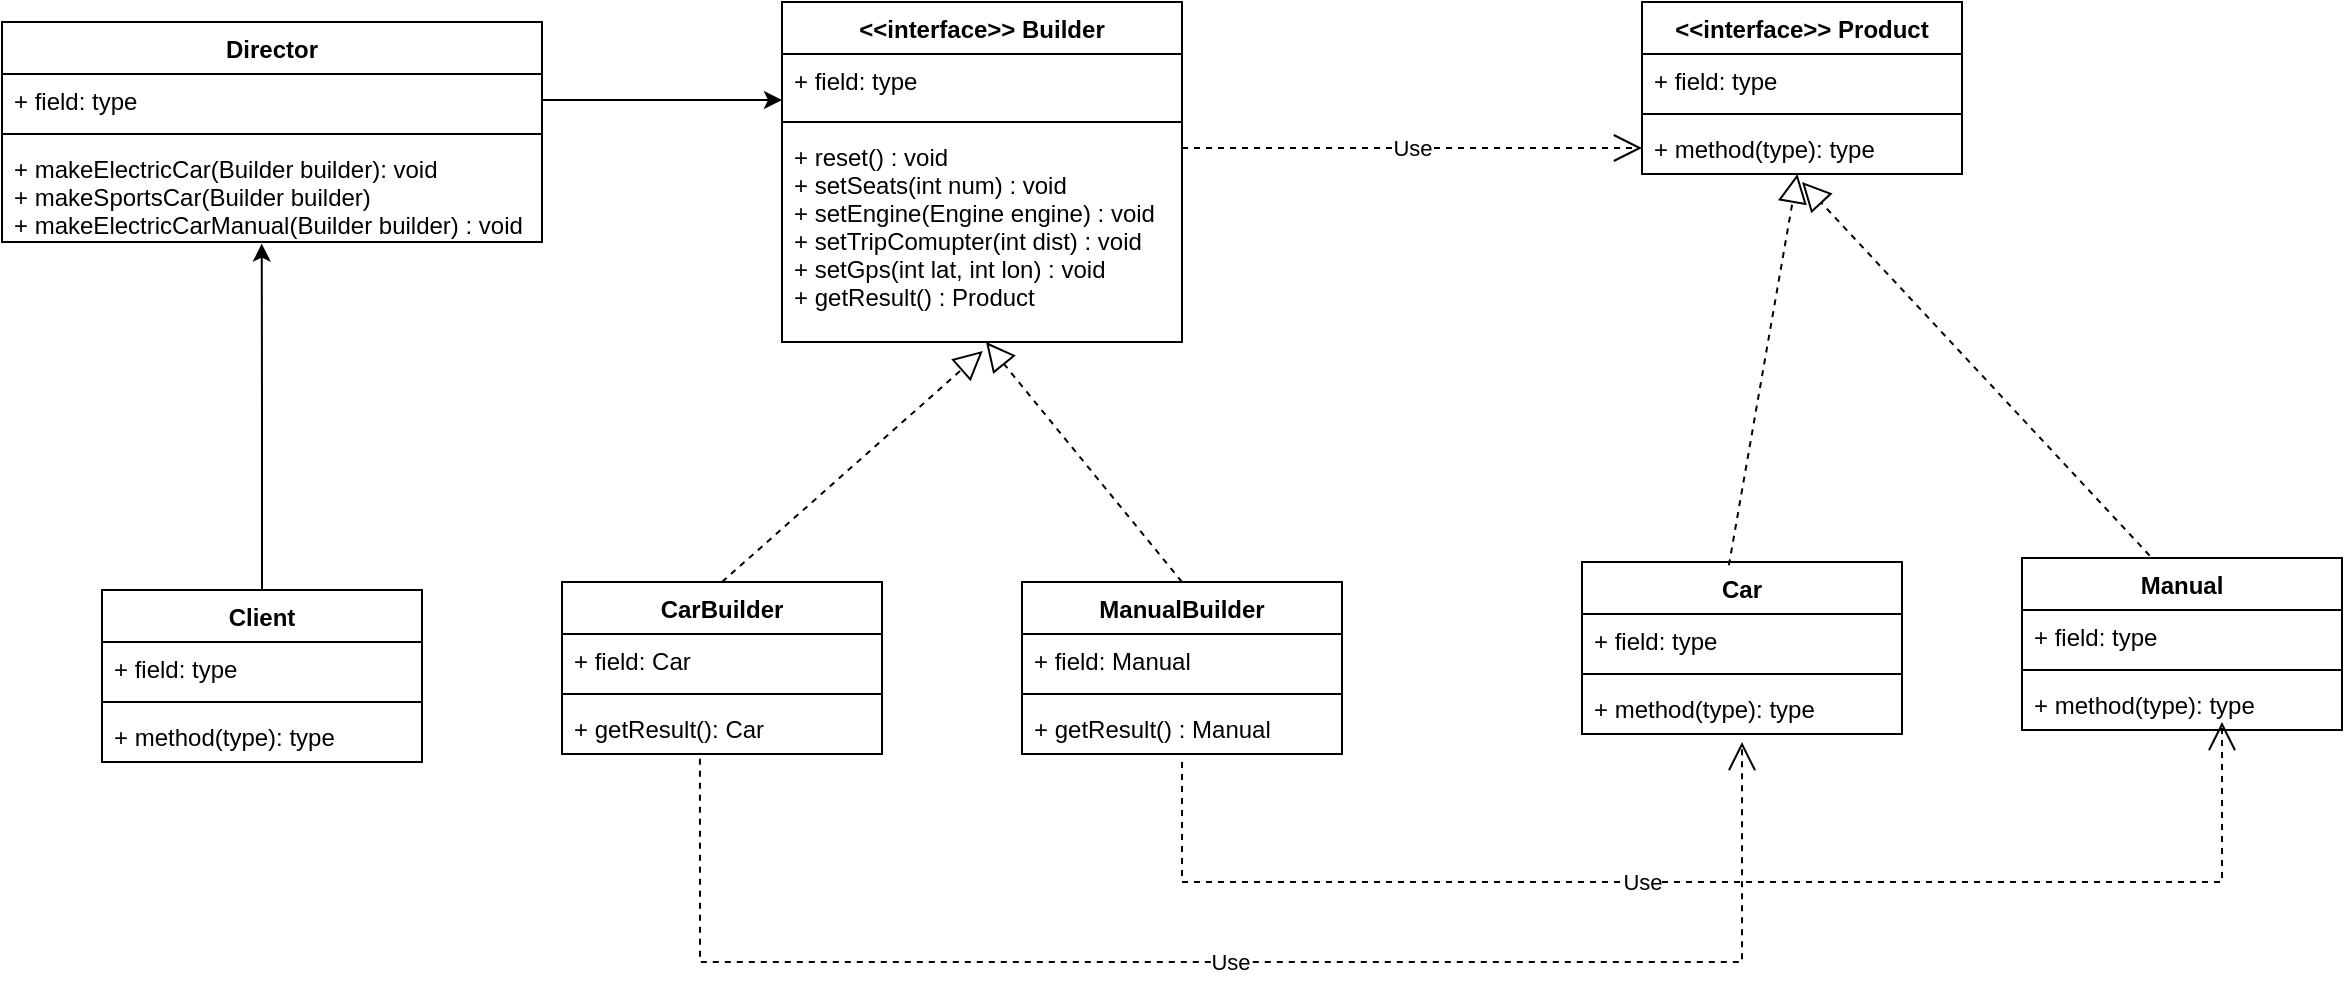 <mxfile version="19.0.3" type="device"><diagram id="C5RBs43oDa-KdzZeNtuy" name="Page-1"><mxGraphModel dx="2105" dy="641" grid="1" gridSize="10" guides="1" tooltips="1" connect="1" arrows="1" fold="1" page="1" pageScale="1" pageWidth="827" pageHeight="1169" math="0" shadow="0"><root><mxCell id="WIyWlLk6GJQsqaUBKTNV-0"/><mxCell id="WIyWlLk6GJQsqaUBKTNV-1" parent="WIyWlLk6GJQsqaUBKTNV-0"/><mxCell id="KogPN13MkNXSIKQ_1ZFv-3" value="CarBuilder" style="swimlane;fontStyle=1;align=center;verticalAlign=top;childLayout=stackLayout;horizontal=1;startSize=26;horizontalStack=0;resizeParent=1;resizeParentMax=0;resizeLast=0;collapsible=1;marginBottom=0;" vertex="1" parent="WIyWlLk6GJQsqaUBKTNV-1"><mxGeometry x="-510" y="370" width="160" height="86" as="geometry"><mxRectangle x="40" y="270" width="90" height="26" as="alternateBounds"/></mxGeometry></mxCell><mxCell id="KogPN13MkNXSIKQ_1ZFv-4" value="+ field: Car" style="text;strokeColor=none;fillColor=none;align=left;verticalAlign=top;spacingLeft=4;spacingRight=4;overflow=hidden;rotatable=0;points=[[0,0.5],[1,0.5]];portConstraint=eastwest;" vertex="1" parent="KogPN13MkNXSIKQ_1ZFv-3"><mxGeometry y="26" width="160" height="26" as="geometry"/></mxCell><mxCell id="KogPN13MkNXSIKQ_1ZFv-5" value="" style="line;strokeWidth=1;fillColor=none;align=left;verticalAlign=middle;spacingTop=-1;spacingLeft=3;spacingRight=3;rotatable=0;labelPosition=right;points=[];portConstraint=eastwest;" vertex="1" parent="KogPN13MkNXSIKQ_1ZFv-3"><mxGeometry y="52" width="160" height="8" as="geometry"/></mxCell><mxCell id="KogPN13MkNXSIKQ_1ZFv-6" value="+ getResult(): Car" style="text;strokeColor=none;fillColor=none;align=left;verticalAlign=top;spacingLeft=4;spacingRight=4;overflow=hidden;rotatable=0;points=[[0,0.5],[1,0.5]];portConstraint=eastwest;" vertex="1" parent="KogPN13MkNXSIKQ_1ZFv-3"><mxGeometry y="60" width="160" height="26" as="geometry"/></mxCell><mxCell id="KogPN13MkNXSIKQ_1ZFv-7" value="ManualBuilder" style="swimlane;fontStyle=1;align=center;verticalAlign=top;childLayout=stackLayout;horizontal=1;startSize=26;horizontalStack=0;resizeParent=1;resizeParentMax=0;resizeLast=0;collapsible=1;marginBottom=0;" vertex="1" parent="WIyWlLk6GJQsqaUBKTNV-1"><mxGeometry x="-280" y="370" width="160" height="86" as="geometry"/></mxCell><mxCell id="KogPN13MkNXSIKQ_1ZFv-8" value="+ field: Manual" style="text;strokeColor=none;fillColor=none;align=left;verticalAlign=top;spacingLeft=4;spacingRight=4;overflow=hidden;rotatable=0;points=[[0,0.5],[1,0.5]];portConstraint=eastwest;" vertex="1" parent="KogPN13MkNXSIKQ_1ZFv-7"><mxGeometry y="26" width="160" height="26" as="geometry"/></mxCell><mxCell id="KogPN13MkNXSIKQ_1ZFv-9" value="" style="line;strokeWidth=1;fillColor=none;align=left;verticalAlign=middle;spacingTop=-1;spacingLeft=3;spacingRight=3;rotatable=0;labelPosition=right;points=[];portConstraint=eastwest;" vertex="1" parent="KogPN13MkNXSIKQ_1ZFv-7"><mxGeometry y="52" width="160" height="8" as="geometry"/></mxCell><mxCell id="KogPN13MkNXSIKQ_1ZFv-10" value="+ getResult() : Manual" style="text;strokeColor=none;fillColor=none;align=left;verticalAlign=top;spacingLeft=4;spacingRight=4;overflow=hidden;rotatable=0;points=[[0,0.5],[1,0.5]];portConstraint=eastwest;" vertex="1" parent="KogPN13MkNXSIKQ_1ZFv-7"><mxGeometry y="60" width="160" height="26" as="geometry"/></mxCell><mxCell id="KogPN13MkNXSIKQ_1ZFv-13" value="&lt;&lt;interface&gt;&gt; Builder" style="swimlane;fontStyle=1;align=center;verticalAlign=top;childLayout=stackLayout;horizontal=1;startSize=26;horizontalStack=0;resizeParent=1;resizeParentMax=0;resizeLast=0;collapsible=1;marginBottom=0;" vertex="1" parent="WIyWlLk6GJQsqaUBKTNV-1"><mxGeometry x="-400" y="80" width="200" height="170" as="geometry"/></mxCell><mxCell id="KogPN13MkNXSIKQ_1ZFv-14" value="+ field: type" style="text;strokeColor=none;fillColor=none;align=left;verticalAlign=top;spacingLeft=4;spacingRight=4;overflow=hidden;rotatable=0;points=[[0,0.5],[1,0.5]];portConstraint=eastwest;" vertex="1" parent="KogPN13MkNXSIKQ_1ZFv-13"><mxGeometry y="26" width="200" height="30" as="geometry"/></mxCell><mxCell id="KogPN13MkNXSIKQ_1ZFv-15" value="" style="line;strokeWidth=1;fillColor=none;align=left;verticalAlign=middle;spacingTop=-1;spacingLeft=3;spacingRight=3;rotatable=0;labelPosition=right;points=[];portConstraint=eastwest;" vertex="1" parent="KogPN13MkNXSIKQ_1ZFv-13"><mxGeometry y="56" width="200" height="8" as="geometry"/></mxCell><mxCell id="KogPN13MkNXSIKQ_1ZFv-16" value="+ reset() : void &#10;+ setSeats(int num) : void &#10;+ setEngine(Engine engine) : void&#10;+ setTripComupter(int dist) : void&#10;+ setGps(int lat, int lon) : void&#10;+ getResult() : Product" style="text;strokeColor=none;fillColor=none;align=left;verticalAlign=top;spacingLeft=4;spacingRight=4;overflow=hidden;rotatable=0;points=[[0,0.5],[1,0.5]];portConstraint=eastwest;" vertex="1" parent="KogPN13MkNXSIKQ_1ZFv-13"><mxGeometry y="64" width="200" height="106" as="geometry"/></mxCell><mxCell id="KogPN13MkNXSIKQ_1ZFv-17" value="" style="endArrow=block;dashed=1;endFill=0;endSize=12;html=1;rounded=0;entryX=0.502;entryY=1.042;entryDx=0;entryDy=0;entryPerimeter=0;exitX=0.5;exitY=0;exitDx=0;exitDy=0;" edge="1" parent="WIyWlLk6GJQsqaUBKTNV-1" source="KogPN13MkNXSIKQ_1ZFv-3" target="KogPN13MkNXSIKQ_1ZFv-16"><mxGeometry width="160" relative="1" as="geometry"><mxPoint x="-420" y="350" as="sourcePoint"/><mxPoint x="-260" y="350" as="targetPoint"/></mxGeometry></mxCell><mxCell id="KogPN13MkNXSIKQ_1ZFv-18" value="" style="endArrow=block;dashed=1;endFill=0;endSize=12;html=1;rounded=0;entryX=0.41;entryY=1.042;entryDx=0;entryDy=0;entryPerimeter=0;exitX=0.5;exitY=0;exitDx=0;exitDy=0;" edge="1" parent="WIyWlLk6GJQsqaUBKTNV-1" source="KogPN13MkNXSIKQ_1ZFv-7"><mxGeometry width="160" relative="1" as="geometry"><mxPoint x="-420" y="365.55" as="sourcePoint"/><mxPoint x="-298" y="250.002" as="targetPoint"/></mxGeometry></mxCell><mxCell id="KogPN13MkNXSIKQ_1ZFv-19" value="Director" style="swimlane;fontStyle=1;align=center;verticalAlign=top;childLayout=stackLayout;horizontal=1;startSize=26;horizontalStack=0;resizeParent=1;resizeParentMax=0;resizeLast=0;collapsible=1;marginBottom=0;" vertex="1" parent="WIyWlLk6GJQsqaUBKTNV-1"><mxGeometry x="-790" y="90" width="270" height="110" as="geometry"/></mxCell><mxCell id="KogPN13MkNXSIKQ_1ZFv-20" value="+ field: type" style="text;strokeColor=none;fillColor=none;align=left;verticalAlign=top;spacingLeft=4;spacingRight=4;overflow=hidden;rotatable=0;points=[[0,0.5],[1,0.5]];portConstraint=eastwest;" vertex="1" parent="KogPN13MkNXSIKQ_1ZFv-19"><mxGeometry y="26" width="270" height="26" as="geometry"/></mxCell><mxCell id="KogPN13MkNXSIKQ_1ZFv-21" value="" style="line;strokeWidth=1;fillColor=none;align=left;verticalAlign=middle;spacingTop=-1;spacingLeft=3;spacingRight=3;rotatable=0;labelPosition=right;points=[];portConstraint=eastwest;" vertex="1" parent="KogPN13MkNXSIKQ_1ZFv-19"><mxGeometry y="52" width="270" height="8" as="geometry"/></mxCell><mxCell id="KogPN13MkNXSIKQ_1ZFv-22" value="+ makeElectricCar(Builder builder): void&#10;+ makeSportsCar(Builder builder)&#10;+ makeElectricCarManual(Builder builder) : void " style="text;strokeColor=none;fillColor=none;align=left;verticalAlign=top;spacingLeft=4;spacingRight=4;overflow=hidden;rotatable=0;points=[[0,0.5],[1,0.5]];portConstraint=eastwest;" vertex="1" parent="KogPN13MkNXSIKQ_1ZFv-19"><mxGeometry y="60" width="270" height="50" as="geometry"/></mxCell><mxCell id="KogPN13MkNXSIKQ_1ZFv-44" style="edgeStyle=orthogonalEdgeStyle;rounded=0;orthogonalLoop=1;jettySize=auto;html=1;entryX=0.481;entryY=1.016;entryDx=0;entryDy=0;entryPerimeter=0;" edge="1" parent="WIyWlLk6GJQsqaUBKTNV-1" source="KogPN13MkNXSIKQ_1ZFv-23" target="KogPN13MkNXSIKQ_1ZFv-22"><mxGeometry relative="1" as="geometry"><mxPoint x="-660" y="220" as="targetPoint"/></mxGeometry></mxCell><mxCell id="KogPN13MkNXSIKQ_1ZFv-23" value="Client" style="swimlane;fontStyle=1;align=center;verticalAlign=top;childLayout=stackLayout;horizontal=1;startSize=26;horizontalStack=0;resizeParent=1;resizeParentMax=0;resizeLast=0;collapsible=1;marginBottom=0;" vertex="1" parent="WIyWlLk6GJQsqaUBKTNV-1"><mxGeometry x="-740" y="374" width="160" height="86" as="geometry"/></mxCell><mxCell id="KogPN13MkNXSIKQ_1ZFv-24" value="+ field: type" style="text;strokeColor=none;fillColor=none;align=left;verticalAlign=top;spacingLeft=4;spacingRight=4;overflow=hidden;rotatable=0;points=[[0,0.5],[1,0.5]];portConstraint=eastwest;" vertex="1" parent="KogPN13MkNXSIKQ_1ZFv-23"><mxGeometry y="26" width="160" height="26" as="geometry"/></mxCell><mxCell id="KogPN13MkNXSIKQ_1ZFv-25" value="" style="line;strokeWidth=1;fillColor=none;align=left;verticalAlign=middle;spacingTop=-1;spacingLeft=3;spacingRight=3;rotatable=0;labelPosition=right;points=[];portConstraint=eastwest;" vertex="1" parent="KogPN13MkNXSIKQ_1ZFv-23"><mxGeometry y="52" width="160" height="8" as="geometry"/></mxCell><mxCell id="KogPN13MkNXSIKQ_1ZFv-26" value="+ method(type): type" style="text;strokeColor=none;fillColor=none;align=left;verticalAlign=top;spacingLeft=4;spacingRight=4;overflow=hidden;rotatable=0;points=[[0,0.5],[1,0.5]];portConstraint=eastwest;" vertex="1" parent="KogPN13MkNXSIKQ_1ZFv-23"><mxGeometry y="60" width="160" height="26" as="geometry"/></mxCell><mxCell id="KogPN13MkNXSIKQ_1ZFv-27" value="&lt;&lt;interface&gt;&gt; Product" style="swimlane;fontStyle=1;align=center;verticalAlign=top;childLayout=stackLayout;horizontal=1;startSize=26;horizontalStack=0;resizeParent=1;resizeParentMax=0;resizeLast=0;collapsible=1;marginBottom=0;" vertex="1" parent="WIyWlLk6GJQsqaUBKTNV-1"><mxGeometry x="30" y="80" width="160" height="86" as="geometry"/></mxCell><mxCell id="KogPN13MkNXSIKQ_1ZFv-28" value="+ field: type" style="text;strokeColor=none;fillColor=none;align=left;verticalAlign=top;spacingLeft=4;spacingRight=4;overflow=hidden;rotatable=0;points=[[0,0.5],[1,0.5]];portConstraint=eastwest;" vertex="1" parent="KogPN13MkNXSIKQ_1ZFv-27"><mxGeometry y="26" width="160" height="26" as="geometry"/></mxCell><mxCell id="KogPN13MkNXSIKQ_1ZFv-29" value="" style="line;strokeWidth=1;fillColor=none;align=left;verticalAlign=middle;spacingTop=-1;spacingLeft=3;spacingRight=3;rotatable=0;labelPosition=right;points=[];portConstraint=eastwest;" vertex="1" parent="KogPN13MkNXSIKQ_1ZFv-27"><mxGeometry y="52" width="160" height="8" as="geometry"/></mxCell><mxCell id="KogPN13MkNXSIKQ_1ZFv-30" value="+ method(type): type" style="text;strokeColor=none;fillColor=none;align=left;verticalAlign=top;spacingLeft=4;spacingRight=4;overflow=hidden;rotatable=0;points=[[0,0.5],[1,0.5]];portConstraint=eastwest;" vertex="1" parent="KogPN13MkNXSIKQ_1ZFv-27"><mxGeometry y="60" width="160" height="26" as="geometry"/></mxCell><mxCell id="KogPN13MkNXSIKQ_1ZFv-31" value="Car" style="swimlane;fontStyle=1;align=center;verticalAlign=top;childLayout=stackLayout;horizontal=1;startSize=26;horizontalStack=0;resizeParent=1;resizeParentMax=0;resizeLast=0;collapsible=1;marginBottom=0;" vertex="1" parent="WIyWlLk6GJQsqaUBKTNV-1"><mxGeometry y="360" width="160" height="86" as="geometry"/></mxCell><mxCell id="KogPN13MkNXSIKQ_1ZFv-32" value="+ field: type" style="text;strokeColor=none;fillColor=none;align=left;verticalAlign=top;spacingLeft=4;spacingRight=4;overflow=hidden;rotatable=0;points=[[0,0.5],[1,0.5]];portConstraint=eastwest;" vertex="1" parent="KogPN13MkNXSIKQ_1ZFv-31"><mxGeometry y="26" width="160" height="26" as="geometry"/></mxCell><mxCell id="KogPN13MkNXSIKQ_1ZFv-33" value="" style="line;strokeWidth=1;fillColor=none;align=left;verticalAlign=middle;spacingTop=-1;spacingLeft=3;spacingRight=3;rotatable=0;labelPosition=right;points=[];portConstraint=eastwest;" vertex="1" parent="KogPN13MkNXSIKQ_1ZFv-31"><mxGeometry y="52" width="160" height="8" as="geometry"/></mxCell><mxCell id="KogPN13MkNXSIKQ_1ZFv-34" value="+ method(type): type" style="text;strokeColor=none;fillColor=none;align=left;verticalAlign=top;spacingLeft=4;spacingRight=4;overflow=hidden;rotatable=0;points=[[0,0.5],[1,0.5]];portConstraint=eastwest;" vertex="1" parent="KogPN13MkNXSIKQ_1ZFv-31"><mxGeometry y="60" width="160" height="26" as="geometry"/></mxCell><mxCell id="KogPN13MkNXSIKQ_1ZFv-35" value="Manual" style="swimlane;fontStyle=1;align=center;verticalAlign=top;childLayout=stackLayout;horizontal=1;startSize=26;horizontalStack=0;resizeParent=1;resizeParentMax=0;resizeLast=0;collapsible=1;marginBottom=0;" vertex="1" parent="WIyWlLk6GJQsqaUBKTNV-1"><mxGeometry x="220" y="358" width="160" height="86" as="geometry"/></mxCell><mxCell id="KogPN13MkNXSIKQ_1ZFv-36" value="+ field: type" style="text;strokeColor=none;fillColor=none;align=left;verticalAlign=top;spacingLeft=4;spacingRight=4;overflow=hidden;rotatable=0;points=[[0,0.5],[1,0.5]];portConstraint=eastwest;" vertex="1" parent="KogPN13MkNXSIKQ_1ZFv-35"><mxGeometry y="26" width="160" height="26" as="geometry"/></mxCell><mxCell id="KogPN13MkNXSIKQ_1ZFv-37" value="" style="line;strokeWidth=1;fillColor=none;align=left;verticalAlign=middle;spacingTop=-1;spacingLeft=3;spacingRight=3;rotatable=0;labelPosition=right;points=[];portConstraint=eastwest;" vertex="1" parent="KogPN13MkNXSIKQ_1ZFv-35"><mxGeometry y="52" width="160" height="8" as="geometry"/></mxCell><mxCell id="KogPN13MkNXSIKQ_1ZFv-38" value="+ method(type): type" style="text;strokeColor=none;fillColor=none;align=left;verticalAlign=top;spacingLeft=4;spacingRight=4;overflow=hidden;rotatable=0;points=[[0,0.5],[1,0.5]];portConstraint=eastwest;" vertex="1" parent="KogPN13MkNXSIKQ_1ZFv-35"><mxGeometry y="60" width="160" height="26" as="geometry"/></mxCell><mxCell id="KogPN13MkNXSIKQ_1ZFv-39" value="" style="endArrow=block;dashed=1;endFill=0;endSize=12;html=1;rounded=0;exitX=0.459;exitY=0.019;exitDx=0;exitDy=0;exitPerimeter=0;" edge="1" parent="WIyWlLk6GJQsqaUBKTNV-1" source="KogPN13MkNXSIKQ_1ZFv-31" target="KogPN13MkNXSIKQ_1ZFv-30"><mxGeometry width="160" relative="1" as="geometry"><mxPoint x="40" y="270" as="sourcePoint"/><mxPoint x="200" y="270" as="targetPoint"/></mxGeometry></mxCell><mxCell id="KogPN13MkNXSIKQ_1ZFv-40" value="" style="endArrow=block;dashed=1;endFill=0;endSize=12;html=1;rounded=0;exitX=0.399;exitY=-0.014;exitDx=0;exitDy=0;exitPerimeter=0;" edge="1" parent="WIyWlLk6GJQsqaUBKTNV-1" source="KogPN13MkNXSIKQ_1ZFv-35"><mxGeometry width="160" relative="1" as="geometry"><mxPoint x="83.44" y="371.634" as="sourcePoint"/><mxPoint x="110" y="170" as="targetPoint"/></mxGeometry></mxCell><mxCell id="KogPN13MkNXSIKQ_1ZFv-41" value="Use" style="endArrow=open;endSize=12;dashed=1;html=1;rounded=0;exitX=0.431;exitY=1.092;exitDx=0;exitDy=0;exitPerimeter=0;" edge="1" parent="WIyWlLk6GJQsqaUBKTNV-1" source="KogPN13MkNXSIKQ_1ZFv-6"><mxGeometry width="160" relative="1" as="geometry"><mxPoint x="-440" y="520" as="sourcePoint"/><mxPoint x="80" y="450" as="targetPoint"/><Array as="points"><mxPoint x="-441" y="560"/><mxPoint x="80" y="560"/></Array></mxGeometry></mxCell><mxCell id="KogPN13MkNXSIKQ_1ZFv-42" value="Use" style="endArrow=open;endSize=12;dashed=1;html=1;rounded=0;entryX=0.625;entryY=0.846;entryDx=0;entryDy=0;entryPerimeter=0;" edge="1" parent="WIyWlLk6GJQsqaUBKTNV-1" target="KogPN13MkNXSIKQ_1ZFv-38"><mxGeometry x="-0.121" width="160" relative="1" as="geometry"><mxPoint x="-200" y="460" as="sourcePoint"/><mxPoint x="290" y="480" as="targetPoint"/><Array as="points"><mxPoint x="-200" y="520"/><mxPoint x="320" y="520"/></Array><mxPoint as="offset"/></mxGeometry></mxCell><mxCell id="KogPN13MkNXSIKQ_1ZFv-43" style="edgeStyle=orthogonalEdgeStyle;rounded=0;orthogonalLoop=1;jettySize=auto;html=1;entryX=0;entryY=0.767;entryDx=0;entryDy=0;entryPerimeter=0;" edge="1" parent="WIyWlLk6GJQsqaUBKTNV-1" source="KogPN13MkNXSIKQ_1ZFv-20" target="KogPN13MkNXSIKQ_1ZFv-14"><mxGeometry relative="1" as="geometry"/></mxCell><mxCell id="KogPN13MkNXSIKQ_1ZFv-45" value="Use" style="endArrow=open;endSize=12;dashed=1;html=1;rounded=0;entryX=0;entryY=0.5;entryDx=0;entryDy=0;" edge="1" parent="WIyWlLk6GJQsqaUBKTNV-1" target="KogPN13MkNXSIKQ_1ZFv-30"><mxGeometry width="160" relative="1" as="geometry"><mxPoint x="-200" y="153" as="sourcePoint"/><mxPoint x="-40" y="220" as="targetPoint"/></mxGeometry></mxCell></root></mxGraphModel></diagram></mxfile>